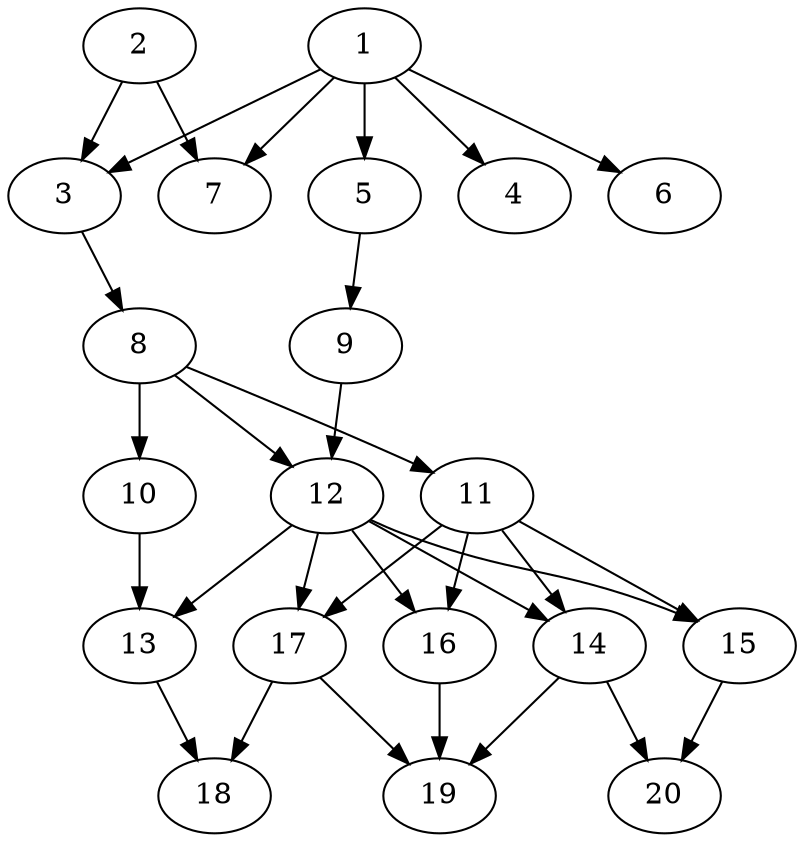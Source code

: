 // DAG automatically generated by daggen at Tue Jul 23 14:22:50 2019
// ./daggen --dot -n 20 --ccr 0.4 --fat 0.5 --regular 0.5 --density 0.6 --mindata 5242880 --maxdata 52428800 
digraph G {
  1 [size="65472000", alpha="0.20", expect_size="26188800"] 
  1 -> 3 [size ="26188800"]
  1 -> 4 [size ="26188800"]
  1 -> 5 [size ="26188800"]
  1 -> 6 [size ="26188800"]
  1 -> 7 [size ="26188800"]
  2 [size="70520320", alpha="0.13", expect_size="28208128"] 
  2 -> 3 [size ="28208128"]
  2 -> 7 [size ="28208128"]
  3 [size="42490880", alpha="0.02", expect_size="16996352"] 
  3 -> 8 [size ="16996352"]
  4 [size="56028160", alpha="0.16", expect_size="22411264"] 
  5 [size="43002880", alpha="0.03", expect_size="17201152"] 
  5 -> 9 [size ="17201152"]
  6 [size="73367040", alpha="0.17", expect_size="29346816"] 
  7 [size="56491520", alpha="0.13", expect_size="22596608"] 
  8 [size="85818880", alpha="0.13", expect_size="34327552"] 
  8 -> 10 [size ="34327552"]
  8 -> 11 [size ="34327552"]
  8 -> 12 [size ="34327552"]
  9 [size="85964800", alpha="0.11", expect_size="34385920"] 
  9 -> 12 [size ="34385920"]
  10 [size="109821440", alpha="0.08", expect_size="43928576"] 
  10 -> 13 [size ="43928576"]
  11 [size="64120320", alpha="0.15", expect_size="25648128"] 
  11 -> 14 [size ="25648128"]
  11 -> 15 [size ="25648128"]
  11 -> 16 [size ="25648128"]
  11 -> 17 [size ="25648128"]
  12 [size="62225920", alpha="0.11", expect_size="24890368"] 
  12 -> 13 [size ="24890368"]
  12 -> 14 [size ="24890368"]
  12 -> 15 [size ="24890368"]
  12 -> 16 [size ="24890368"]
  12 -> 17 [size ="24890368"]
  13 [size="22033920", alpha="0.14", expect_size="8813568"] 
  13 -> 18 [size ="8813568"]
  14 [size="31237120", alpha="0.02", expect_size="12494848"] 
  14 -> 19 [size ="12494848"]
  14 -> 20 [size ="12494848"]
  15 [size="124933120", alpha="0.05", expect_size="49973248"] 
  15 -> 20 [size ="49973248"]
  16 [size="23070720", alpha="0.08", expect_size="9228288"] 
  16 -> 19 [size ="9228288"]
  17 [size="125096960", alpha="0.09", expect_size="50038784"] 
  17 -> 18 [size ="50038784"]
  17 -> 19 [size ="50038784"]
  18 [size="82575360", alpha="0.12", expect_size="33030144"] 
  19 [size="39641600", alpha="0.19", expect_size="15856640"] 
  20 [size="102515200", alpha="0.13", expect_size="41006080"] 
}
